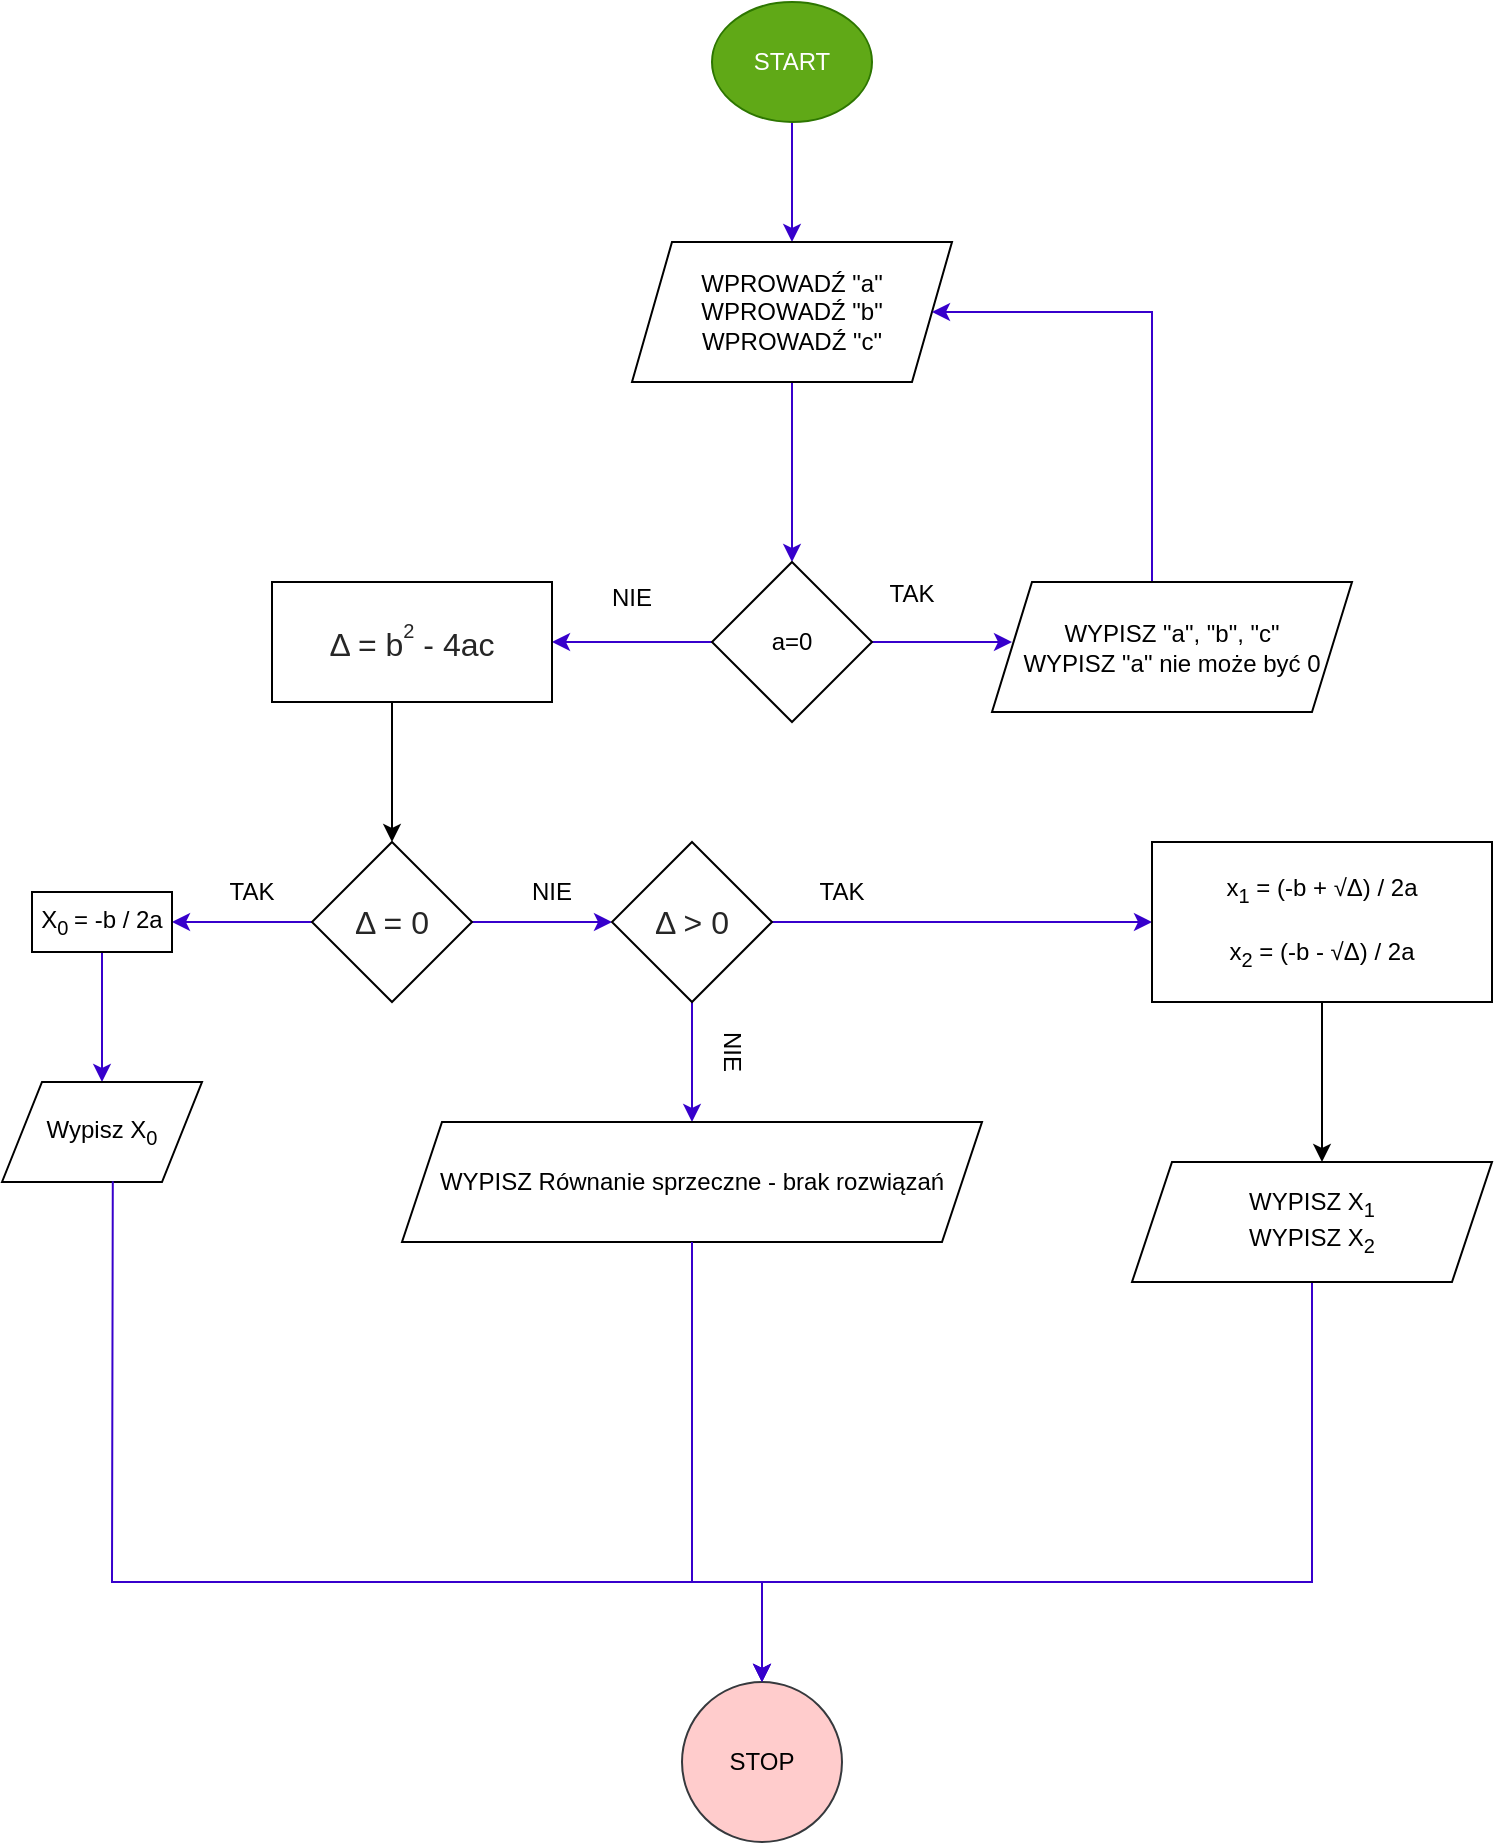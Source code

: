 <mxfile version="28.2.8">
  <diagram name="Page-1" id="tty4ZWC31AY4s4tgOFbM">
    <mxGraphModel dx="1188" dy="659" grid="1" gridSize="10" guides="1" tooltips="1" connect="1" arrows="1" fold="1" page="1" pageScale="1" pageWidth="850" pageHeight="1100" math="0" shadow="0">
      <root>
        <mxCell id="0" />
        <mxCell id="1" parent="0" />
        <mxCell id="Ocyz-wdEKcSdnha614gD-4" style="edgeStyle=orthogonalEdgeStyle;rounded=0;orthogonalLoop=1;jettySize=auto;html=1;fillColor=#6a00ff;strokeColor=#3700CC;" parent="1" source="Ocyz-wdEKcSdnha614gD-1" edge="1">
          <mxGeometry relative="1" as="geometry">
            <mxPoint x="400" y="120" as="targetPoint" />
          </mxGeometry>
        </mxCell>
        <mxCell id="Ocyz-wdEKcSdnha614gD-1" value="START" style="ellipse;whiteSpace=wrap;html=1;fillColor=#60a917;fontColor=#ffffff;strokeColor=#2D7600;" parent="1" vertex="1">
          <mxGeometry x="360" width="80" height="60" as="geometry" />
        </mxCell>
        <mxCell id="Ocyz-wdEKcSdnha614gD-8" style="edgeStyle=orthogonalEdgeStyle;rounded=0;orthogonalLoop=1;jettySize=auto;html=1;fillColor=#6a00ff;strokeColor=#3700CC;" parent="1" source="Ocyz-wdEKcSdnha614gD-7" edge="1">
          <mxGeometry relative="1" as="geometry">
            <mxPoint x="400" y="280" as="targetPoint" />
          </mxGeometry>
        </mxCell>
        <mxCell id="Ocyz-wdEKcSdnha614gD-7" value="WPROWADŹ &quot;a&quot;&lt;br&gt;WPROWADŹ &quot;b&quot;&lt;br&gt;WPROWADŹ &quot;c&quot;" style="shape=parallelogram;perimeter=parallelogramPerimeter;whiteSpace=wrap;html=1;fixedSize=1;strokeColor=light-dark(#000000,#FF0000);" parent="1" vertex="1">
          <mxGeometry x="320" y="120" width="160" height="70" as="geometry" />
        </mxCell>
        <mxCell id="Ocyz-wdEKcSdnha614gD-11" style="edgeStyle=orthogonalEdgeStyle;rounded=0;orthogonalLoop=1;jettySize=auto;html=1;fillColor=#6a00ff;strokeColor=#3700CC;" parent="1" source="Ocyz-wdEKcSdnha614gD-10" edge="1">
          <mxGeometry relative="1" as="geometry">
            <mxPoint x="510" y="320.0" as="targetPoint" />
          </mxGeometry>
        </mxCell>
        <mxCell id="Ocyz-wdEKcSdnha614gD-28" style="edgeStyle=orthogonalEdgeStyle;rounded=0;orthogonalLoop=1;jettySize=auto;html=1;fillColor=#6a00ff;strokeColor=#3700CC;" parent="1" source="Ocyz-wdEKcSdnha614gD-10" edge="1">
          <mxGeometry relative="1" as="geometry">
            <mxPoint x="280" y="320" as="targetPoint" />
          </mxGeometry>
        </mxCell>
        <mxCell id="Ocyz-wdEKcSdnha614gD-10" value="a=0" style="rhombus;whiteSpace=wrap;html=1;strokeColor=light-dark(#000000,#FF0000);" parent="1" vertex="1">
          <mxGeometry x="360" y="280" width="80" height="80" as="geometry" />
        </mxCell>
        <mxCell id="Ocyz-wdEKcSdnha614gD-25" value="" style="endArrow=classic;html=1;rounded=0;exitX=0.5;exitY=0;exitDx=0;exitDy=0;entryX=1;entryY=0.5;entryDx=0;entryDy=0;fillColor=#6a00ff;strokeColor=#3700CC;" parent="1" target="Ocyz-wdEKcSdnha614gD-7" edge="1">
          <mxGeometry width="50" height="50" relative="1" as="geometry">
            <mxPoint x="580" y="290.0" as="sourcePoint" />
            <mxPoint x="610" y="360" as="targetPoint" />
            <Array as="points">
              <mxPoint x="580" y="155" />
            </Array>
          </mxGeometry>
        </mxCell>
        <mxCell id="Ocyz-wdEKcSdnha614gD-26" value="TAK&lt;div&gt;&lt;br&gt;&lt;/div&gt;" style="text;html=1;whiteSpace=wrap;strokeColor=none;fillColor=none;align=center;verticalAlign=middle;rounded=0;" parent="1" vertex="1">
          <mxGeometry x="430" y="295" width="60" height="15" as="geometry" />
        </mxCell>
        <mxCell id="Ocyz-wdEKcSdnha614gD-29" value="NIE" style="text;html=1;whiteSpace=wrap;strokeColor=none;fillColor=none;align=center;verticalAlign=middle;rounded=0;" parent="1" vertex="1">
          <mxGeometry x="290" y="290" width="60" height="15" as="geometry" />
        </mxCell>
        <mxCell id="Ocyz-wdEKcSdnha614gD-30" style="edgeStyle=orthogonalEdgeStyle;rounded=0;orthogonalLoop=1;jettySize=auto;html=1;exitX=0.5;exitY=1;exitDx=0;exitDy=0;" parent="1" source="Ocyz-wdEKcSdnha614gD-29" target="Ocyz-wdEKcSdnha614gD-29" edge="1">
          <mxGeometry relative="1" as="geometry" />
        </mxCell>
        <mxCell id="Ocyz-wdEKcSdnha614gD-34" style="edgeStyle=orthogonalEdgeStyle;rounded=0;orthogonalLoop=1;jettySize=auto;html=1;" parent="1" edge="1">
          <mxGeometry relative="1" as="geometry">
            <mxPoint x="200" y="420" as="targetPoint" />
            <mxPoint x="200" y="350.0" as="sourcePoint" />
          </mxGeometry>
        </mxCell>
        <mxCell id="Ocyz-wdEKcSdnha614gD-36" style="edgeStyle=orthogonalEdgeStyle;rounded=0;orthogonalLoop=1;jettySize=auto;html=1;fillColor=#6a00ff;strokeColor=#3700CC;" parent="1" edge="1">
          <mxGeometry relative="1" as="geometry">
            <mxPoint x="90" y="460" as="targetPoint" />
            <mxPoint x="160" y="460.0" as="sourcePoint" />
          </mxGeometry>
        </mxCell>
        <mxCell id="Ocyz-wdEKcSdnha614gD-37" style="edgeStyle=orthogonalEdgeStyle;rounded=0;orthogonalLoop=1;jettySize=auto;html=1;fillColor=#6a00ff;strokeColor=#3700CC;" parent="1" edge="1">
          <mxGeometry relative="1" as="geometry">
            <mxPoint x="310" y="460" as="targetPoint" />
            <mxPoint x="240" y="460.0" as="sourcePoint" />
          </mxGeometry>
        </mxCell>
        <mxCell id="Ocyz-wdEKcSdnha614gD-38" value="NIE" style="text;html=1;whiteSpace=wrap;strokeColor=none;fillColor=none;align=center;verticalAlign=middle;rounded=0;" parent="1" vertex="1">
          <mxGeometry x="250" y="430" width="60" height="30" as="geometry" />
        </mxCell>
        <mxCell id="Ocyz-wdEKcSdnha614gD-39" value="TAK" style="text;html=1;whiteSpace=wrap;strokeColor=none;fillColor=none;align=center;verticalAlign=middle;rounded=0;" parent="1" vertex="1">
          <mxGeometry x="100" y="430" width="60" height="30" as="geometry" />
        </mxCell>
        <mxCell id="Ocyz-wdEKcSdnha614gD-45" style="edgeStyle=orthogonalEdgeStyle;rounded=0;orthogonalLoop=1;jettySize=auto;html=1;fillColor=#6a00ff;strokeColor=#3700CC;" parent="1" source="Ocyz-wdEKcSdnha614gD-43" edge="1">
          <mxGeometry relative="1" as="geometry">
            <mxPoint x="55" y="540" as="targetPoint" />
          </mxGeometry>
        </mxCell>
        <mxCell id="Ocyz-wdEKcSdnha614gD-43" value="X&lt;sub&gt;0&amp;nbsp;&lt;/sub&gt;= -b / 2a" style="rounded=0;whiteSpace=wrap;html=1;strokeColor=light-dark(#000000,#FF0000);" parent="1" vertex="1">
          <mxGeometry x="20" y="445" width="70" height="30" as="geometry" />
        </mxCell>
        <mxCell id="Ocyz-wdEKcSdnha614gD-50" style="edgeStyle=orthogonalEdgeStyle;rounded=0;orthogonalLoop=1;jettySize=auto;html=1;fillColor=#6a00ff;strokeColor=#3700CC;" parent="1" source="Ocyz-wdEKcSdnha614gD-47" edge="1">
          <mxGeometry relative="1" as="geometry">
            <mxPoint x="580" y="460" as="targetPoint" />
          </mxGeometry>
        </mxCell>
        <mxCell id="Ocyz-wdEKcSdnha614gD-52" style="edgeStyle=orthogonalEdgeStyle;rounded=0;orthogonalLoop=1;jettySize=auto;html=1;fillColor=#6a00ff;strokeColor=#3700CC;" parent="1" source="Ocyz-wdEKcSdnha614gD-47" edge="1">
          <mxGeometry relative="1" as="geometry">
            <mxPoint x="350" y="560" as="targetPoint" />
          </mxGeometry>
        </mxCell>
        <mxCell id="Ocyz-wdEKcSdnha614gD-47" value="&lt;span style=&quot;color: rgb(38, 38, 38); font-family: &amp;quot;Google Sans&amp;quot;, Arial, sans-serif; font-size: 16px; text-align: start;&quot;&gt;Δ &amp;gt; 0&lt;/span&gt;" style="rhombus;whiteSpace=wrap;html=1;strokeColor=light-dark(#000000,#FF0000);" parent="1" vertex="1">
          <mxGeometry x="310" y="420" width="80" height="80" as="geometry" />
        </mxCell>
        <mxCell id="Ocyz-wdEKcSdnha614gD-48" value="&lt;span style=&quot;color: rgb(38, 38, 38); font-family: &amp;quot;Google Sans&amp;quot;, Arial, sans-serif; font-size: 16px; text-align: start;&quot;&gt;Δ = 0&lt;/span&gt;" style="rhombus;whiteSpace=wrap;html=1;strokeColor=light-dark(#000000,#FF0000);" parent="1" vertex="1">
          <mxGeometry x="160" y="420" width="80" height="80" as="geometry" />
        </mxCell>
        <mxCell id="Ocyz-wdEKcSdnha614gD-51" value="TAK" style="text;html=1;whiteSpace=wrap;strokeColor=none;fillColor=none;align=center;verticalAlign=middle;rounded=0;" parent="1" vertex="1">
          <mxGeometry x="395" y="430" width="60" height="30" as="geometry" />
        </mxCell>
        <mxCell id="Ocyz-wdEKcSdnha614gD-53" value="NIE" style="text;html=1;whiteSpace=wrap;strokeColor=none;fillColor=none;align=center;verticalAlign=middle;rounded=0;rotation=90;" parent="1" vertex="1">
          <mxGeometry x="340" y="510" width="60" height="30" as="geometry" />
        </mxCell>
        <mxCell id="Ocyz-wdEKcSdnha614gD-57" value="WYPISZ &quot;a&quot;, &quot;b&quot;, &quot;c&quot;&lt;br&gt;WYPISZ &quot;a&quot; nie może być 0" style="shape=parallelogram;perimeter=parallelogramPerimeter;whiteSpace=wrap;html=1;fixedSize=1;strokeColor=light-dark(#000000,#FF0000);" parent="1" vertex="1">
          <mxGeometry x="500" y="290" width="180" height="65" as="geometry" />
        </mxCell>
        <mxCell id="Ocyz-wdEKcSdnha614gD-59" value="Wypisz X&lt;sub&gt;0&lt;/sub&gt;" style="shape=parallelogram;perimeter=parallelogramPerimeter;whiteSpace=wrap;html=1;fixedSize=1;strokeColor=light-dark(#000000,#FF0000);" parent="1" vertex="1">
          <mxGeometry x="5" y="540" width="100" height="50" as="geometry" />
        </mxCell>
        <mxCell id="Ocyz-wdEKcSdnha614gD-61" value="WYPISZ Równanie sprzeczne - brak rozwiązań" style="shape=parallelogram;perimeter=parallelogramPerimeter;whiteSpace=wrap;html=1;fixedSize=1;strokeColor=light-dark(#000000,#FF0000);" parent="1" vertex="1">
          <mxGeometry x="205" y="560" width="290" height="60" as="geometry" />
        </mxCell>
        <mxCell id="Ocyz-wdEKcSdnha614gD-62" value="&lt;span style=&quot;font-family: &amp;quot;Google Sans&amp;quot;, Arial, sans-serif; font-size: 16px; text-align: start; vertical-align: -0.25em; color: rgb(38, 38, 38);&quot;&gt;Δ = b&lt;/span&gt;&lt;sup style=&quot;font-family: &amp;quot;Google Sans&amp;quot;, Arial, sans-serif; text-align: start; color: rgb(38, 38, 38);&quot;&gt;2&lt;/sup&gt;&lt;span style=&quot;font-family: &amp;quot;Google Sans&amp;quot;, Arial, sans-serif; font-size: 16px; text-align: start; vertical-align: -0.25em; color: rgb(38, 38, 38);&quot;&gt;&amp;nbsp;- 4ac&lt;/span&gt;" style="whiteSpace=wrap;html=1;strokeColor=light-dark(#000000,#FF0000);" parent="1" vertex="1">
          <mxGeometry x="140" y="290" width="140" height="60" as="geometry" />
        </mxCell>
        <mxCell id="Ocyz-wdEKcSdnha614gD-64" style="edgeStyle=orthogonalEdgeStyle;rounded=0;orthogonalLoop=1;jettySize=auto;html=1;" parent="1" source="Ocyz-wdEKcSdnha614gD-63" edge="1">
          <mxGeometry relative="1" as="geometry">
            <mxPoint x="665" y="580" as="targetPoint" />
          </mxGeometry>
        </mxCell>
        <mxCell id="Ocyz-wdEKcSdnha614gD-63" value="&lt;font&gt;x&lt;sub&gt;1&lt;/sub&gt; = (-b +&amp;nbsp;&lt;/font&gt;&lt;span style=&quot;font-family: &amp;quot;Google Sans&amp;quot;, Arial, sans-serif;&quot;&gt;√&lt;/span&gt;&lt;font style=&quot;color: light-dark(rgb(0, 0, 0), rgb(255, 255, 255)); font-family: &amp;quot;Google Sans&amp;quot;, Arial, sans-serif;&quot;&gt;Δ) / 2a&lt;/font&gt;&lt;div&gt;&lt;span style=&quot;background-color: light-dark(#ffffff, var(--ge-dark-color, #121212));&quot;&gt;&lt;font&gt;&lt;br&gt;&lt;/font&gt;&lt;/span&gt;&lt;/div&gt;&lt;div&gt;&lt;font&gt;&lt;span style=&quot;background-color: light-dark(#ffffff, var(--ge-dark-color, #121212));&quot;&gt;x&lt;sub&gt;2&lt;/sub&gt; = (&lt;/span&gt;&lt;span style=&quot;background-color: transparent; color: light-dark(rgb(0, 0, 0), rgb(255, 255, 255));&quot;&gt;-b -&amp;nbsp;&lt;/span&gt;&lt;/font&gt;&lt;span style=&quot;background-color: transparent; color: light-dark(rgb(0, 0, 0), rgb(255, 255, 255)); font-family: &amp;quot;Google Sans&amp;quot;, Arial, sans-serif;&quot;&gt;√&lt;/span&gt;&lt;font style=&quot;background-color: transparent; color: light-dark(rgb(0, 0, 0), rgb(255, 255, 255)); font-family: &amp;quot;Google Sans&amp;quot;, Arial, sans-serif;&quot;&gt;Δ) / 2a&lt;/font&gt;&lt;/div&gt;" style="whiteSpace=wrap;html=1;align=center;strokeColor=light-dark(#000000,#FF0000);" parent="1" vertex="1">
          <mxGeometry x="580" y="420" width="170" height="80" as="geometry" />
        </mxCell>
        <mxCell id="Ocyz-wdEKcSdnha614gD-66" style="edgeStyle=orthogonalEdgeStyle;rounded=0;orthogonalLoop=1;jettySize=auto;html=1;fillColor=#6a00ff;strokeColor=#3700CC;entryX=0.5;entryY=0;entryDx=0;entryDy=0;" parent="1" source="Ocyz-wdEKcSdnha614gD-65" edge="1" target="Ocyz-wdEKcSdnha614gD-68">
          <mxGeometry relative="1" as="geometry">
            <mxPoint x="660" y="730" as="targetPoint" />
            <Array as="points">
              <mxPoint x="660" y="790" />
              <mxPoint x="385" y="790" />
            </Array>
          </mxGeometry>
        </mxCell>
        <mxCell id="Ocyz-wdEKcSdnha614gD-65" value="WYPISZ X&lt;sub&gt;1&lt;/sub&gt;&lt;br&gt;WYPISZ X&lt;sub&gt;2&lt;/sub&gt;" style="shape=parallelogram;perimeter=parallelogramPerimeter;whiteSpace=wrap;html=1;fixedSize=1;strokeColor=light-dark(#000000,#FF0000);" parent="1" vertex="1">
          <mxGeometry x="570" y="580" width="180" height="60" as="geometry" />
        </mxCell>
        <mxCell id="Ocyz-wdEKcSdnha614gD-68" value="STOP" style="ellipse;whiteSpace=wrap;html=1;fillColor=#ffcccc;strokeColor=#36393d;" parent="1" vertex="1">
          <mxGeometry x="345" y="840" width="80" height="80" as="geometry" />
        </mxCell>
        <mxCell id="Ocyz-wdEKcSdnha614gD-71" value="" style="endArrow=classic;html=1;rounded=0;exitX=0.554;exitY=0.992;exitDx=0;exitDy=0;exitPerimeter=0;fillColor=#6a00ff;strokeColor=#3700CC;entryX=0.5;entryY=0;entryDx=0;entryDy=0;" parent="1" source="Ocyz-wdEKcSdnha614gD-59" edge="1" target="Ocyz-wdEKcSdnha614gD-68">
          <mxGeometry width="50" height="50" relative="1" as="geometry">
            <mxPoint x="65" y="590" as="sourcePoint" />
            <mxPoint x="620" y="780" as="targetPoint" />
            <Array as="points">
              <mxPoint x="60" y="790" />
              <mxPoint x="230" y="790" />
              <mxPoint x="320" y="790" />
              <mxPoint x="385" y="790" />
            </Array>
          </mxGeometry>
        </mxCell>
        <mxCell id="Ocyz-wdEKcSdnha614gD-72" value="" style="endArrow=classic;html=1;rounded=0;exitX=0.5;exitY=1;exitDx=0;exitDy=0;fillColor=#6a00ff;strokeColor=#3700CC;entryX=0.5;entryY=0;entryDx=0;entryDy=0;" parent="1" source="Ocyz-wdEKcSdnha614gD-61" edge="1" target="Ocyz-wdEKcSdnha614gD-68">
          <mxGeometry width="50" height="50" relative="1" as="geometry">
            <mxPoint x="440" y="710" as="sourcePoint" />
            <mxPoint x="620" y="780" as="targetPoint" />
            <Array as="points">
              <mxPoint x="350" y="710" />
              <mxPoint x="350" y="790" />
              <mxPoint x="385" y="790" />
            </Array>
          </mxGeometry>
        </mxCell>
      </root>
    </mxGraphModel>
  </diagram>
</mxfile>
